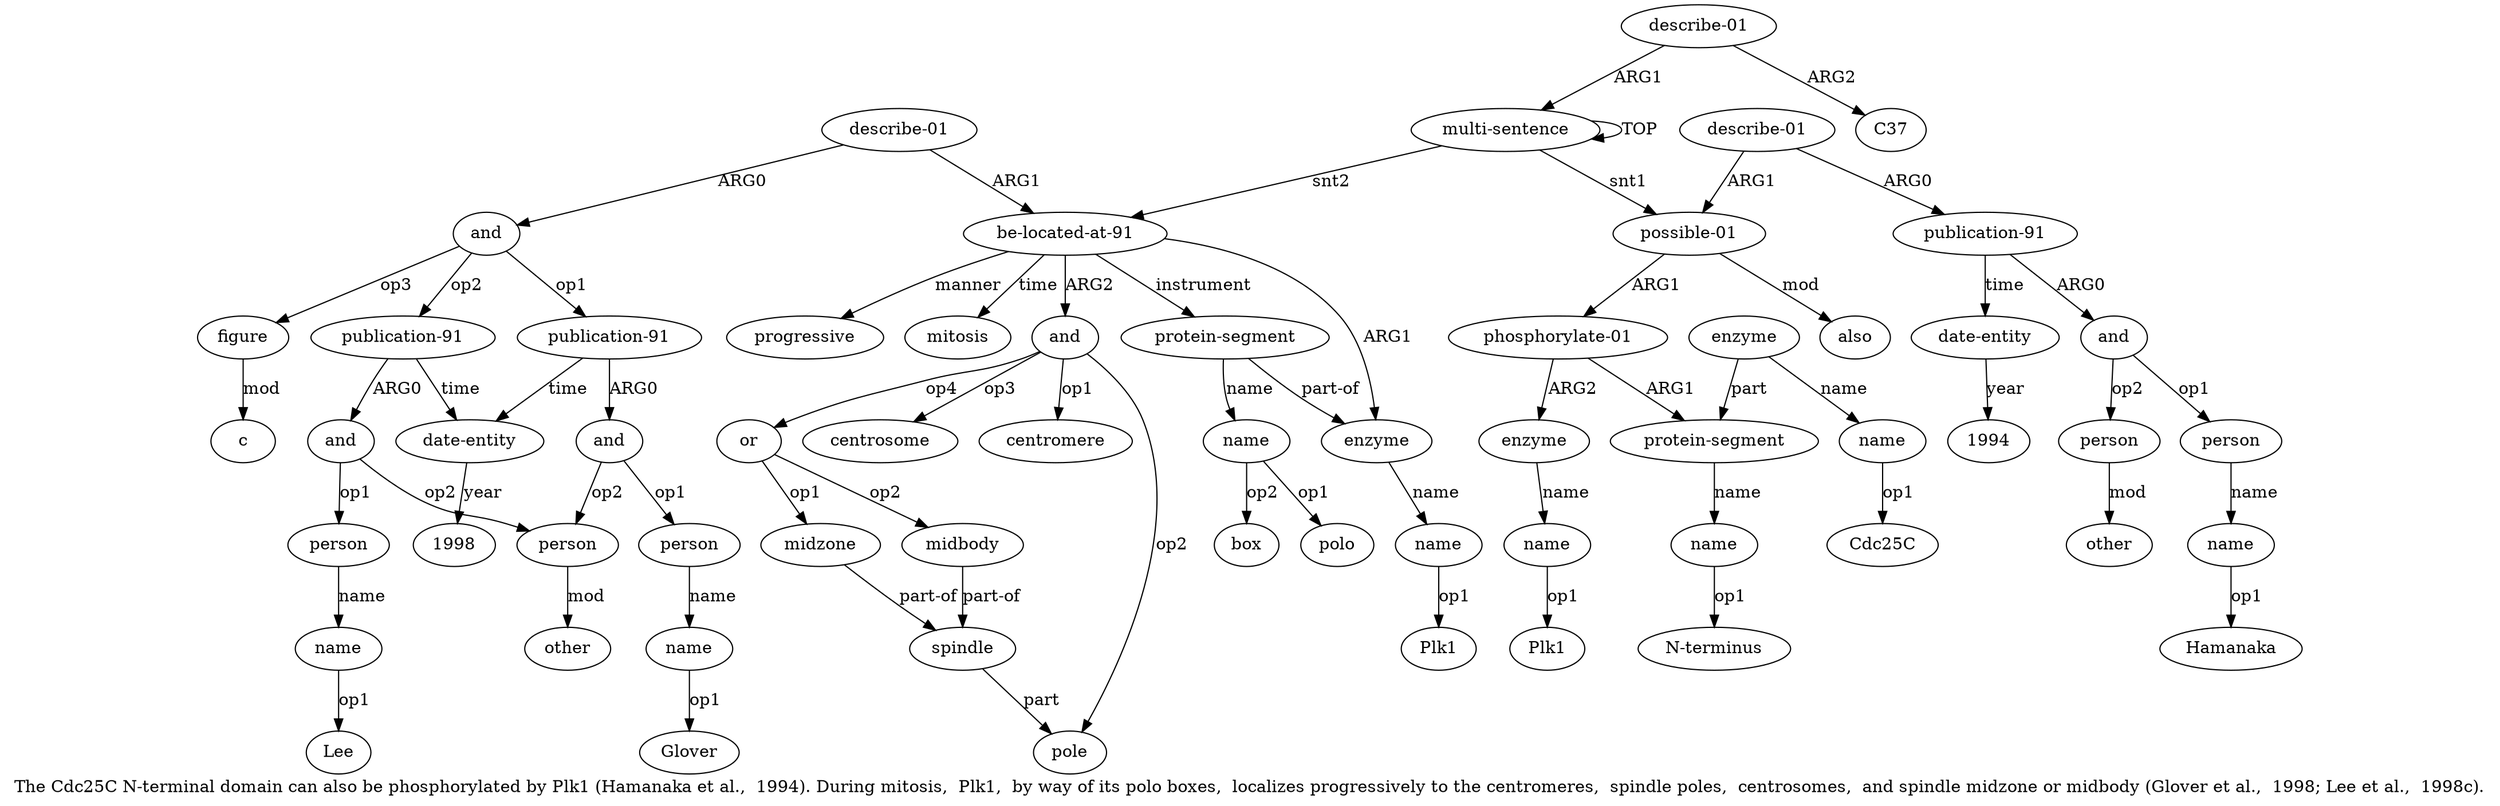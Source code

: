 digraph  {
	graph [label="The Cdc25C N-terminal domain can also be phosphorylated by Plk1 (Hamanaka et al.,  1994). During mitosis,  Plk1,  by way of its \
polo boxes,  localizes progressively to the centromeres,  spindle poles,  centrosomes,  and spindle midzone or midbody (Glover et \
al.,  1998; Lee et al.,  1998c)."];
	node [label="\N"];
	a20	 [color=black,
		gold_ind=20,
		gold_label=name,
		label=name,
		test_ind=20,
		test_label=name];
	"a20 Plk1"	 [color=black,
		gold_ind=-1,
		gold_label=Plk1,
		label=Plk1,
		test_ind=-1,
		test_label=Plk1];
	a20 -> "a20 Plk1" [key=0,
	color=black,
	gold_label=op1,
	label=op1,
	test_label=op1];
a21 [color=black,
	gold_ind=21,
	gold_label=and,
	label=and,
	test_ind=21,
	test_label=and];
a22 [color=black,
	gold_ind=22,
	gold_label=centromere,
	label=centromere,
	test_ind=22,
	test_label=centromere];
a21 -> a22 [key=0,
color=black,
gold_label=op1,
label=op1,
test_label=op1];
a23 [color=black,
gold_ind=23,
gold_label=pole,
label=pole,
test_ind=23,
test_label=pole];
a21 -> a23 [key=0,
color=black,
gold_label=op2,
label=op2,
test_label=op2];
a25 [color=black,
gold_ind=25,
gold_label=centrosome,
label=centrosome,
test_ind=25,
test_label=centrosome];
a21 -> a25 [key=0,
color=black,
gold_label=op3,
label=op3,
test_label=op3];
a26 [color=black,
gold_ind=26,
gold_label=or,
label=or,
test_ind=26,
test_label=or];
a21 -> a26 [key=0,
color=black,
gold_label=op4,
label=op4,
test_label=op4];
a24 [color=black,
gold_ind=24,
gold_label=spindle,
label=spindle,
test_ind=24,
test_label=spindle];
a24 -> a23 [key=0,
color=black,
gold_label=part,
label=part,
test_label=part];
a27 [color=black,
gold_ind=27,
gold_label=midzone,
label=midzone,
test_ind=27,
test_label=midzone];
a26 -> a27 [key=0,
color=black,
gold_label=op1,
label=op1,
test_label=op1];
a28 [color=black,
gold_ind=28,
gold_label=midbody,
label=midbody,
test_ind=28,
test_label=midbody];
a26 -> a28 [key=0,
color=black,
gold_label=op2,
label=op2,
test_label=op2];
a27 -> a24 [key=0,
color=black,
gold_label="part-of",
label="part-of",
test_label="part-of"];
a28 -> a24 [key=0,
color=black,
gold_label="part-of",
label="part-of",
test_label="part-of"];
a29 [color=black,
gold_ind=29,
gold_label=progressive,
label=progressive,
test_ind=29,
test_label=progressive];
a31 [color=black,
gold_ind=31,
gold_label=and,
label=and,
test_ind=31,
test_label=and];
a32 [color=black,
gold_ind=32,
gold_label="publication-91",
label="publication-91",
test_ind=32,
test_label="publication-91"];
a31 -> a32 [key=0,
color=black,
gold_label=op1,
label=op1,
test_label=op1];
a39 [color=black,
gold_ind=39,
gold_label="publication-91",
label="publication-91",
test_ind=39,
test_label="publication-91"];
a31 -> a39 [key=0,
color=black,
gold_label=op2,
label=op2,
test_label=op2];
a43 [color=black,
gold_ind=43,
gold_label=figure,
label=figure,
test_ind=43,
test_label=figure];
a31 -> a43 [key=0,
color=black,
gold_label=op3,
label=op3,
test_label=op3];
"a4 N-terminus" [color=black,
gold_ind=-1,
gold_label="N-terminus",
label="N-terminus",
test_ind=-1,
test_label="N-terminus"];
"a17 1994" [color=black,
gold_ind=-1,
gold_label=1994,
label=1994,
test_ind=-1,
test_label=1994];
a30 [color=black,
gold_ind=30,
gold_label="describe-01",
label="describe-01",
test_ind=30,
test_label="describe-01"];
a30 -> a31 [key=0,
color=black,
gold_label=ARG0,
label=ARG0,
test_label=ARG0];
a18 [color=black,
gold_ind=18,
gold_label="be-located-at-91",
label="be-located-at-91",
test_ind=18,
test_label="be-located-at-91"];
a30 -> a18 [key=0,
color=black,
gold_label=ARG1,
label=ARG1,
test_label=ARG1];
a37 [color=black,
gold_ind=37,
gold_label=other,
label=other,
test_ind=37,
test_label=other];
a36 [color=black,
gold_ind=36,
gold_label=person,
label=person,
test_ind=36,
test_label=person];
a36 -> a37 [key=0,
color=black,
gold_label=mod,
label=mod,
test_label=mod];
a33 [color=black,
gold_ind=33,
gold_label=and,
label=and,
test_ind=33,
test_label=and];
a33 -> a36 [key=0,
color=black,
gold_label=op2,
label=op2,
test_label=op2];
a34 [color=black,
gold_ind=34,
gold_label=person,
label=person,
test_ind=34,
test_label=person];
a33 -> a34 [key=0,
color=black,
gold_label=op1,
label=op1,
test_label=op1];
a35 [color=black,
gold_ind=35,
gold_label=name,
label=name,
test_ind=35,
test_label=name];
"a35 Glover" [color=black,
gold_ind=-1,
gold_label=Glover,
label=Glover,
test_ind=-1,
test_label=Glover];
a35 -> "a35 Glover" [key=0,
color=black,
gold_label=op1,
label=op1,
test_label=op1];
a34 -> a35 [key=0,
color=black,
gold_label=name,
label=name,
test_label=name];
"a47 box" [color=black,
gold_ind=-1,
gold_label=box,
label=box,
test_ind=-1,
test_label=box];
"a14 Hamanaka" [color=black,
gold_ind=-1,
gold_label=Hamanaka,
label=Hamanaka,
test_ind=-1,
test_label=Hamanaka];
"a8 Plk1" [color=black,
gold_ind=-1,
gold_label=Plk1,
label=Plk1,
test_ind=-1,
test_label=Plk1];
a32 -> a33 [key=0,
color=black,
gold_label=ARG0,
label=ARG0,
test_label=ARG0];
a38 [color=black,
gold_ind=38,
gold_label="date-entity",
label="date-entity",
test_ind=38,
test_label="date-entity"];
a32 -> a38 [key=0,
color=black,
gold_label=time,
label=time,
test_label=time];
a15 [color=black,
gold_ind=15,
gold_label=person,
label=person,
test_ind=15,
test_label=person];
a16 [color=black,
gold_ind=16,
gold_label=other,
label=other,
test_ind=16,
test_label=other];
a15 -> a16 [key=0,
color=black,
gold_label=mod,
label=mod,
test_label=mod];
a14 [color=black,
gold_ind=14,
gold_label=name,
label=name,
test_ind=14,
test_label=name];
a14 -> "a14 Hamanaka" [key=0,
color=black,
gold_label=op1,
label=op1,
test_label=op1];
a17 [color=black,
gold_ind=17,
gold_label="date-entity",
label="date-entity",
test_ind=17,
test_label="date-entity"];
a17 -> "a17 1994" [key=0,
color=black,
gold_label=year,
label=year,
test_label=year];
a11 [color=black,
gold_ind=11,
gold_label="publication-91",
label="publication-91",
test_ind=11,
test_label="publication-91"];
a11 -> a17 [key=0,
color=black,
gold_label=time,
label=time,
test_label=time];
a12 [color=black,
gold_ind=12,
gold_label=and,
label=and,
test_ind=12,
test_label=and];
a11 -> a12 [key=0,
color=black,
gold_label=ARG0,
label=ARG0,
test_label=ARG0];
a10 [color=black,
gold_ind=10,
gold_label="describe-01",
label="describe-01",
test_ind=10,
test_label="describe-01"];
a10 -> a11 [key=0,
color=black,
gold_label=ARG0,
label=ARG0,
test_label=ARG0];
a1 [color=black,
gold_ind=1,
gold_label="possible-01",
label="possible-01",
test_ind=1,
test_label="possible-01"];
a10 -> a1 [key=0,
color=black,
gold_label=ARG1,
label=ARG1,
test_label=ARG1];
a13 [color=black,
gold_ind=13,
gold_label=person,
label=person,
test_ind=13,
test_label=person];
a13 -> a14 [key=0,
color=black,
gold_label=name,
label=name,
test_label=name];
a12 -> a15 [key=0,
color=black,
gold_label=op2,
label=op2,
test_label=op2];
a12 -> a13 [key=0,
color=black,
gold_label=op1,
label=op1,
test_label=op1];
a39 -> a38 [key=0,
color=black,
gold_label=time,
label=time,
test_label=time];
a40 [color=black,
gold_ind=40,
gold_label=and,
label=and,
test_ind=40,
test_label=and];
a39 -> a40 [key=0,
color=black,
gold_label=ARG0,
label=ARG0,
test_label=ARG0];
"a38 1998" [color=black,
gold_ind=-1,
gold_label=1998,
label=1998,
test_ind=-1,
test_label=1998];
a38 -> "a38 1998" [key=0,
color=black,
gold_label=year,
label=year,
test_label=year];
a19 [color=black,
gold_ind=19,
gold_label=enzyme,
label=enzyme,
test_ind=19,
test_label=enzyme];
a19 -> a20 [key=0,
color=black,
gold_label=name,
label=name,
test_label=name];
a18 -> a21 [key=0,
color=black,
gold_label=ARG2,
label=ARG2,
test_label=ARG2];
a18 -> a29 [key=0,
color=black,
gold_label=manner,
label=manner,
test_label=manner];
a18 -> a19 [key=0,
color=black,
gold_label=ARG1,
label=ARG1,
test_label=ARG1];
a46 [color=black,
gold_ind=46,
gold_label="protein-segment",
label="protein-segment",
test_ind=46,
test_label="protein-segment"];
a18 -> a46 [key=0,
color=black,
gold_label=instrument,
label=instrument,
test_label=instrument];
a45 [color=black,
gold_ind=45,
gold_label=mitosis,
label=mitosis,
test_ind=45,
test_label=mitosis];
a18 -> a45 [key=0,
color=black,
gold_label=time,
label=time,
test_label=time];
a2 [color=black,
gold_ind=2,
gold_label="phosphorylate-01",
label="phosphorylate-01",
test_ind=2,
test_label="phosphorylate-01"];
a1 -> a2 [key=0,
color=black,
gold_label=ARG1,
label=ARG1,
test_label=ARG1];
a9 [color=black,
gold_ind=9,
gold_label=also,
label=also,
test_ind=9,
test_label=also];
a1 -> a9 [key=0,
color=black,
gold_label=mod,
label=mod,
test_label=mod];
a0 [color=black,
gold_ind=0,
gold_label="multi-sentence",
label="multi-sentence",
test_ind=0,
test_label="multi-sentence"];
a0 -> a18 [key=0,
color=black,
gold_label=snt2,
label=snt2,
test_label=snt2];
a0 -> a1 [key=0,
color=black,
gold_label=snt1,
label=snt1,
test_label=snt1];
a0 -> a0 [key=0,
color=black,
gold_label=TOP,
label=TOP,
test_label=TOP];
a3 [color=black,
gold_ind=3,
gold_label="protein-segment",
label="protein-segment",
test_ind=3,
test_label="protein-segment"];
a4 [color=black,
gold_ind=4,
gold_label=name,
label=name,
test_ind=4,
test_label=name];
a3 -> a4 [key=0,
color=black,
gold_label=name,
label=name,
test_label=name];
a2 -> a3 [key=0,
color=black,
gold_label=ARG1,
label=ARG1,
test_label=ARG1];
a7 [color=black,
gold_ind=7,
gold_label=enzyme,
label=enzyme,
test_ind=7,
test_label=enzyme];
a2 -> a7 [key=0,
color=black,
gold_label=ARG2,
label=ARG2,
test_label=ARG2];
a5 [color=black,
gold_ind=5,
gold_label=enzyme,
label=enzyme,
test_ind=5,
test_label=enzyme];
a5 -> a3 [key=0,
color=black,
gold_label=part,
label=part,
test_label=part];
a6 [color=black,
gold_ind=6,
gold_label=name,
label=name,
test_ind=6,
test_label=name];
a5 -> a6 [key=0,
color=black,
gold_label=name,
label=name,
test_label=name];
a4 -> "a4 N-terminus" [key=0,
color=black,
gold_label=op1,
label=op1,
test_label=op1];
a8 [color=black,
gold_ind=8,
gold_label=name,
label=name,
test_ind=8,
test_label=name];
a7 -> a8 [key=0,
color=black,
gold_label=name,
label=name,
test_label=name];
"a6 Cdc25C" [color=black,
gold_ind=-1,
gold_label=Cdc25C,
label=Cdc25C,
test_ind=-1,
test_label=Cdc25C];
a6 -> "a6 Cdc25C" [key=0,
color=black,
gold_label=op1,
label=op1,
test_label=op1];
a8 -> "a8 Plk1" [key=0,
color=black,
gold_label=op1,
label=op1,
test_label=op1];
"a42 Lee" [color=black,
gold_ind=-1,
gold_label=Lee,
label=Lee,
test_ind=-1,
test_label=Lee];
"a47 polo" [color=black,
gold_ind=-1,
gold_label=polo,
label=polo,
test_ind=-1,
test_label=polo];
a46 -> a19 [key=0,
color=black,
gold_label="part-of",
label="part-of",
test_label="part-of"];
a47 [color=black,
gold_ind=47,
gold_label=name,
label=name,
test_ind=47,
test_label=name];
a46 -> a47 [key=0,
color=black,
gold_label=name,
label=name,
test_label=name];
a47 -> "a47 box" [key=0,
color=black,
gold_label=op2,
label=op2,
test_label=op2];
a47 -> "a47 polo" [key=0,
color=black,
gold_label=op1,
label=op1,
test_label=op1];
a44 [color=black,
gold_ind=44,
gold_label=c,
label=c,
test_ind=44,
test_label=c];
a42 [color=black,
gold_ind=42,
gold_label=name,
label=name,
test_ind=42,
test_label=name];
a42 -> "a42 Lee" [key=0,
color=black,
gold_label=op1,
label=op1,
test_label=op1];
a43 -> a44 [key=0,
color=black,
gold_label=mod,
label=mod,
test_label=mod];
a40 -> a36 [key=0,
color=black,
gold_label=op2,
label=op2,
test_label=op2];
a41 [color=black,
gold_ind=41,
gold_label=person,
label=person,
test_ind=41,
test_label=person];
a40 -> a41 [key=0,
color=black,
gold_label=op1,
label=op1,
test_label=op1];
a41 -> a42 [key=0,
color=black,
gold_label=name,
label=name,
test_label=name];
a48 [color=black,
gold_ind=48,
gold_label="describe-01",
label="describe-01",
test_ind=48,
test_label="describe-01"];
a48 -> a0 [key=0,
color=black,
gold_label=ARG1,
label=ARG1,
test_label=ARG1];
a49 [color=black,
gold_ind=49,
gold_label=C37,
label=C37,
test_ind=49,
test_label=C37];
a48 -> a49 [key=0,
color=black,
gold_label=ARG2,
label=ARG2,
test_label=ARG2];
}
